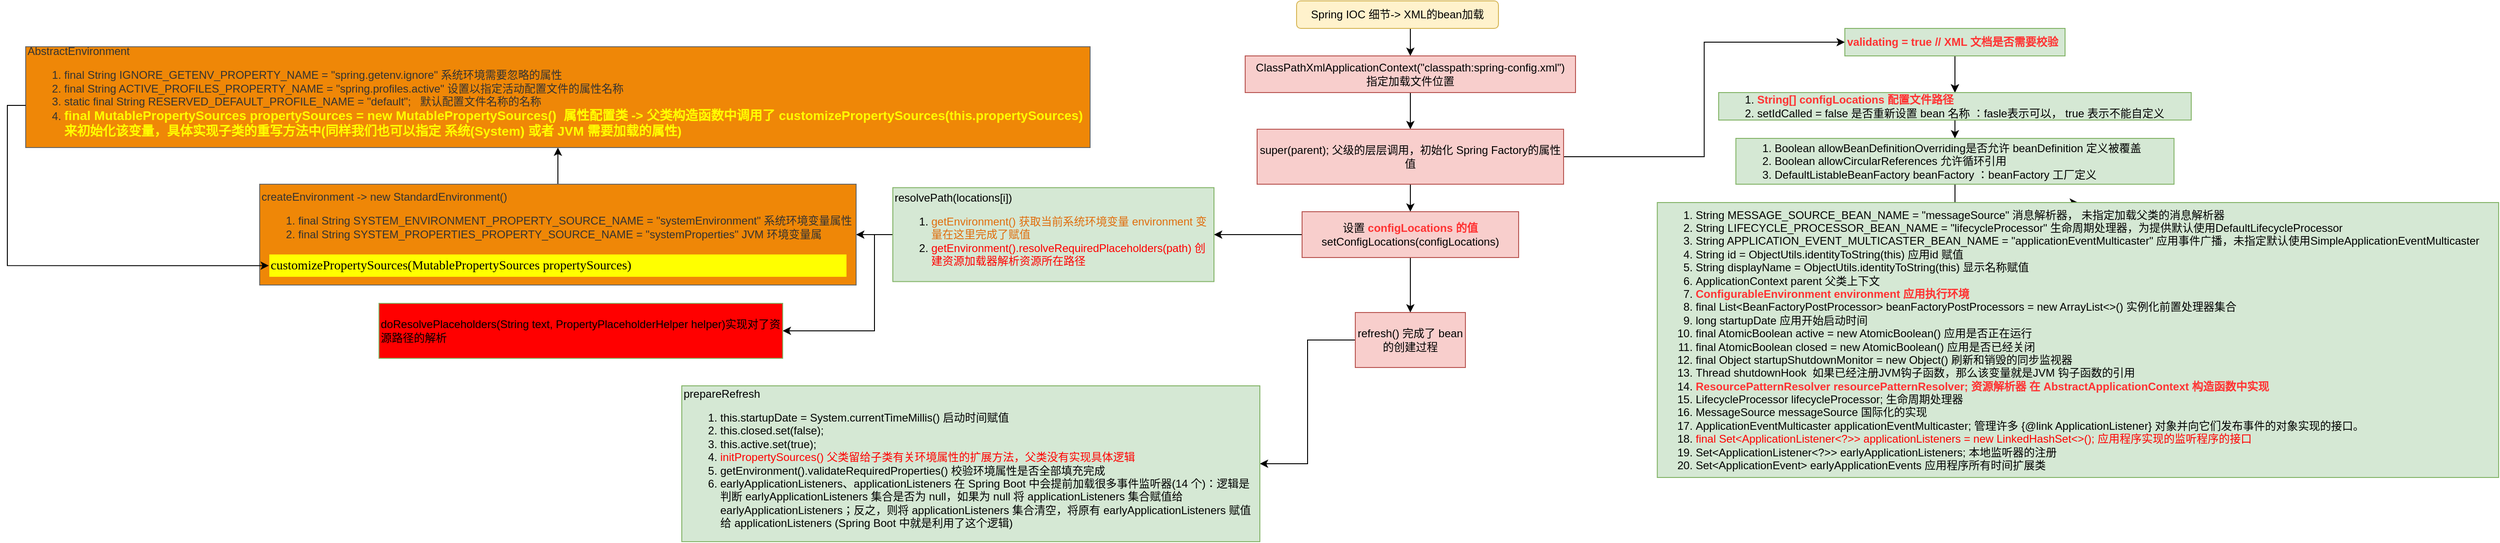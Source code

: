 <mxfile version="20.2.5" type="github">
  <diagram id="C5RBs43oDa-KdzZeNtuy" name="Page-1">
    <mxGraphModel dx="2519" dy="556" grid="1" gridSize="10" guides="1" tooltips="1" connect="1" arrows="1" fold="1" page="1" pageScale="1" pageWidth="827" pageHeight="1169" math="0" shadow="0">
      <root>
        <mxCell id="WIyWlLk6GJQsqaUBKTNV-0" />
        <mxCell id="WIyWlLk6GJQsqaUBKTNV-1" parent="WIyWlLk6GJQsqaUBKTNV-0" />
        <mxCell id="vhB5iVHmFAJZdGOzhbKn-7" style="edgeStyle=orthogonalEdgeStyle;rounded=0;orthogonalLoop=1;jettySize=auto;html=1;exitX=0.5;exitY=1;exitDx=0;exitDy=0;entryX=0.5;entryY=0;entryDx=0;entryDy=0;" parent="WIyWlLk6GJQsqaUBKTNV-1" source="vhB5iVHmFAJZdGOzhbKn-0" target="vhB5iVHmFAJZdGOzhbKn-5" edge="1">
          <mxGeometry relative="1" as="geometry" />
        </mxCell>
        <mxCell id="vhB5iVHmFAJZdGOzhbKn-0" value="Spring IOC 细节-&amp;gt; XML的bean加载" style="rounded=1;whiteSpace=wrap;html=1;fillColor=#fff2cc;strokeColor=#d6b656;" parent="WIyWlLk6GJQsqaUBKTNV-1" vertex="1">
          <mxGeometry x="290" y="20" width="220" height="30" as="geometry" />
        </mxCell>
        <mxCell id="vhB5iVHmFAJZdGOzhbKn-9" value="" style="edgeStyle=orthogonalEdgeStyle;rounded=0;orthogonalLoop=1;jettySize=auto;html=1;" parent="WIyWlLk6GJQsqaUBKTNV-1" source="vhB5iVHmFAJZdGOzhbKn-5" target="vhB5iVHmFAJZdGOzhbKn-8" edge="1">
          <mxGeometry relative="1" as="geometry" />
        </mxCell>
        <mxCell id="vhB5iVHmFAJZdGOzhbKn-5" value="ClassPathXmlApplicationContext(&quot;classpath:spring-config.xml&quot;)&lt;br&gt;指定加载文件位置" style="rounded=0;whiteSpace=wrap;html=1;fillColor=#f8cecc;strokeColor=#b85450;" parent="WIyWlLk6GJQsqaUBKTNV-1" vertex="1">
          <mxGeometry x="234" y="80" width="360" height="40" as="geometry" />
        </mxCell>
        <mxCell id="vhB5iVHmFAJZdGOzhbKn-11" value="" style="edgeStyle=orthogonalEdgeStyle;rounded=0;orthogonalLoop=1;jettySize=auto;html=1;entryX=0;entryY=0.5;entryDx=0;entryDy=0;" parent="WIyWlLk6GJQsqaUBKTNV-1" source="vhB5iVHmFAJZdGOzhbKn-8" target="vhB5iVHmFAJZdGOzhbKn-10" edge="1">
          <mxGeometry relative="1" as="geometry" />
        </mxCell>
        <mxCell id="-McDBByZdcgpEU9wJOO_-1" value="" style="edgeStyle=orthogonalEdgeStyle;rounded=0;orthogonalLoop=1;jettySize=auto;html=1;fontColor=#FF3333;" edge="1" parent="WIyWlLk6GJQsqaUBKTNV-1" source="vhB5iVHmFAJZdGOzhbKn-8" target="-McDBByZdcgpEU9wJOO_-0">
          <mxGeometry relative="1" as="geometry" />
        </mxCell>
        <mxCell id="vhB5iVHmFAJZdGOzhbKn-8" value="super(parent); 父级的层层调用，初始化 Spring Factory的属性值" style="whiteSpace=wrap;html=1;fillColor=#f8cecc;strokeColor=#b85450;rounded=0;" parent="WIyWlLk6GJQsqaUBKTNV-1" vertex="1">
          <mxGeometry x="247" y="160" width="334" height="60" as="geometry" />
        </mxCell>
        <mxCell id="vhB5iVHmFAJZdGOzhbKn-13" value="" style="edgeStyle=orthogonalEdgeStyle;rounded=0;orthogonalLoop=1;jettySize=auto;html=1;" parent="WIyWlLk6GJQsqaUBKTNV-1" source="vhB5iVHmFAJZdGOzhbKn-10" target="vhB5iVHmFAJZdGOzhbKn-12" edge="1">
          <mxGeometry relative="1" as="geometry" />
        </mxCell>
        <mxCell id="vhB5iVHmFAJZdGOzhbKn-17" style="edgeStyle=orthogonalEdgeStyle;rounded=0;orthogonalLoop=1;jettySize=auto;html=1;" parent="WIyWlLk6GJQsqaUBKTNV-1" source="vhB5iVHmFAJZdGOzhbKn-10" target="vhB5iVHmFAJZdGOzhbKn-12" edge="1">
          <mxGeometry relative="1" as="geometry" />
        </mxCell>
        <mxCell id="vhB5iVHmFAJZdGOzhbKn-10" value="&lt;font color=&quot;#ff3333&quot;&gt;&lt;b&gt;validating = true // XML 文档是否需要校验&lt;/b&gt;&lt;/font&gt;" style="whiteSpace=wrap;html=1;fillColor=#d5e8d4;strokeColor=#82b366;rounded=0;align=left;" parent="WIyWlLk6GJQsqaUBKTNV-1" vertex="1">
          <mxGeometry x="887.5" y="50" width="240" height="30" as="geometry" />
        </mxCell>
        <mxCell id="vhB5iVHmFAJZdGOzhbKn-16" value="" style="edgeStyle=orthogonalEdgeStyle;rounded=0;orthogonalLoop=1;jettySize=auto;html=1;" parent="WIyWlLk6GJQsqaUBKTNV-1" source="vhB5iVHmFAJZdGOzhbKn-12" target="vhB5iVHmFAJZdGOzhbKn-15" edge="1">
          <mxGeometry relative="1" as="geometry" />
        </mxCell>
        <mxCell id="vhB5iVHmFAJZdGOzhbKn-12" value="&lt;ol&gt;&lt;li&gt;&lt;font color=&quot;#ff3333&quot;&gt;&lt;b&gt;String[] configLocations 配置文件路径&lt;/b&gt;&lt;/font&gt;&lt;/li&gt;&lt;li&gt;setIdCalled = false 是否重新设置 bean 名称 ：fasle表示可以， true 表示不能自定义&lt;/li&gt;&lt;/ol&gt;" style="whiteSpace=wrap;html=1;fillColor=#d5e8d4;strokeColor=#82b366;rounded=0;align=left;" parent="WIyWlLk6GJQsqaUBKTNV-1" vertex="1">
          <mxGeometry x="750" y="120" width="515" height="30" as="geometry" />
        </mxCell>
        <mxCell id="vhB5iVHmFAJZdGOzhbKn-19" value="" style="edgeStyle=orthogonalEdgeStyle;rounded=0;orthogonalLoop=1;jettySize=auto;html=1;" parent="WIyWlLk6GJQsqaUBKTNV-1" source="vhB5iVHmFAJZdGOzhbKn-15" target="vhB5iVHmFAJZdGOzhbKn-18" edge="1">
          <mxGeometry relative="1" as="geometry" />
        </mxCell>
        <mxCell id="vhB5iVHmFAJZdGOzhbKn-15" value="&lt;ol&gt;&lt;li&gt;&lt;span style=&quot;background-color: initial;&quot;&gt;Boolean allowBeanDefinitionOverriding是否允许 beanDefinition 定义被覆盖&lt;/span&gt;&lt;/li&gt;&lt;li&gt;&lt;span style=&quot;background-color: initial;&quot;&gt;Boolean allowCircularReferences 允许循环引用&lt;/span&gt;&lt;/li&gt;&lt;li&gt;&lt;span style=&quot;background-color: initial;&quot;&gt;DefaultListableBeanFactory beanFactory ：beanFactory 工厂定义&lt;/span&gt;&lt;/li&gt;&lt;/ol&gt;" style="whiteSpace=wrap;html=1;fillColor=#d5e8d4;strokeColor=#82b366;rounded=0;align=left;" parent="WIyWlLk6GJQsqaUBKTNV-1" vertex="1">
          <mxGeometry x="768.75" y="170" width="477.5" height="50" as="geometry" />
        </mxCell>
        <mxCell id="vhB5iVHmFAJZdGOzhbKn-18" value="&lt;ol&gt;&lt;li&gt;String MESSAGE_SOURCE_BEAN_NAME = &quot;messageSource&quot; 消息解析器， 未指定加载父类的消息解析器&lt;br&gt;&lt;/li&gt;&lt;li&gt;String LIFECYCLE_PROCESSOR_BEAN_NAME = &quot;lifecycleProcessor&quot; 生命周期处理器，为提供默认使用DefaultLifecycleProcessor&lt;/li&gt;&lt;li&gt;String APPLICATION_EVENT_MULTICASTER_BEAN_NAME = &quot;applicationEventMulticaster&quot; 应用事件广播，未指定默认使用SimpleApplicationEventMulticaster&lt;br&gt;&lt;/li&gt;&lt;li&gt;String id = ObjectUtils.identityToString(this) 应用id 赋值&lt;br&gt;&lt;/li&gt;&lt;li&gt;String displayName = ObjectUtils.identityToString(this) 显示名称赋值&lt;br&gt;&lt;/li&gt;&lt;li&gt;ApplicationContext parent 父类上下文&lt;br&gt;&lt;/li&gt;&lt;li&gt;&lt;font color=&quot;#ff3333&quot;&gt;&lt;b&gt;ConfigurableEnvironment environment 应用执行环境&amp;nbsp;&lt;/b&gt;&lt;/font&gt;&lt;br&gt;&lt;/li&gt;&lt;li&gt;final List&amp;lt;BeanFactoryPostProcessor&amp;gt; beanFactoryPostProcessors = new ArrayList&amp;lt;&amp;gt;() 实例化前置处理器集合&lt;br&gt;&lt;/li&gt;&lt;li&gt;long startupDate 应用开始启动时间&lt;br&gt;&lt;/li&gt;&lt;li&gt;final AtomicBoolean active = new AtomicBoolean() 应用是否正在运行&lt;/li&gt;&lt;li&gt;final AtomicBoolean closed = new AtomicBoolean() 应用是否已经关闭&lt;br&gt;&lt;/li&gt;&lt;li&gt;final Object startupShutdownMonitor = new Object() 刷新和销毁的同步监视器&lt;/li&gt;&lt;li&gt;Thread shutdownHook&amp;nbsp; 如果已经注册JVM钩子函数，那么该变量就是JVM 钩子函数的引用&lt;br&gt;&lt;/li&gt;&lt;li&gt;&lt;b&gt;&lt;font color=&quot;#ff3333&quot;&gt;ResourcePatternResolver resourcePatternResolver; 资源解析器 在&amp;nbsp;&lt;/font&gt;&lt;/b&gt;&lt;font color=&quot;#ff3333&quot;&gt;&lt;b&gt;AbstractApplicationContext 构造函数中实现&lt;/b&gt;&lt;/font&gt;&lt;br&gt;&lt;/li&gt;&lt;li&gt;LifecycleProcessor lifecycleProcessor; 生命周期处理器&lt;br&gt;&lt;/li&gt;&lt;li&gt;MessageSource messageSource 国际化的实现&lt;br&gt;&lt;/li&gt;&lt;li&gt;ApplicationEventMulticaster applicationEventMulticaster; 管理许多 {@link ApplicationListener} 对象并向它们发布事件的对象实现的接口。&lt;br&gt;&lt;/li&gt;&lt;li&gt;&lt;font color=&quot;#ff0000&quot;&gt;final Set&amp;lt;ApplicationListener&amp;lt;?&amp;gt;&amp;gt; applicationListeners = new LinkedHashSet&amp;lt;&amp;gt;(); 应用程序实现的监听程序的接口&lt;/font&gt;&lt;br&gt;&lt;/li&gt;&lt;li&gt;Set&amp;lt;ApplicationListener&amp;lt;?&amp;gt;&amp;gt; earlyApplicationListeners; 本地监听器的注册&lt;br&gt;&lt;/li&gt;&lt;li&gt;Set&amp;lt;ApplicationEvent&amp;gt; earlyApplicationEvents 应用程序所有时间扩展类&lt;br&gt;&lt;/li&gt;&lt;/ol&gt;" style="whiteSpace=wrap;html=1;align=left;fillColor=#d5e8d4;strokeColor=#82b366;rounded=0;" parent="WIyWlLk6GJQsqaUBKTNV-1" vertex="1">
          <mxGeometry x="683.13" y="240" width="916.87" height="300" as="geometry" />
        </mxCell>
        <mxCell id="-McDBByZdcgpEU9wJOO_-5" value="" style="edgeStyle=orthogonalEdgeStyle;rounded=0;orthogonalLoop=1;jettySize=auto;html=1;fontColor=#000000;entryX=1;entryY=0.5;entryDx=0;entryDy=0;" edge="1" parent="WIyWlLk6GJQsqaUBKTNV-1" source="-McDBByZdcgpEU9wJOO_-0" target="-McDBByZdcgpEU9wJOO_-4">
          <mxGeometry relative="1" as="geometry" />
        </mxCell>
        <mxCell id="-McDBByZdcgpEU9wJOO_-32" value="" style="edgeStyle=orthogonalEdgeStyle;rounded=0;orthogonalLoop=1;jettySize=auto;html=1;fontFamily=Verdana;fontSize=14;fontColor=#FF0000;" edge="1" parent="WIyWlLk6GJQsqaUBKTNV-1" source="-McDBByZdcgpEU9wJOO_-0" target="-McDBByZdcgpEU9wJOO_-31">
          <mxGeometry relative="1" as="geometry" />
        </mxCell>
        <mxCell id="-McDBByZdcgpEU9wJOO_-0" value="设置&amp;nbsp;&lt;span style=&quot;text-align: left;&quot;&gt;&lt;font style=&quot;font-weight: bold;&quot; color=&quot;#ff3333&quot;&gt;configLocations 的值&lt;/font&gt;&lt;br&gt;&lt;div style=&quot;text-align: left;&quot;&gt;&lt;span style=&quot;background-color: initial; text-align: center;&quot;&gt;setConfigLocations(configLocations)&lt;/span&gt;&lt;/div&gt;&lt;/span&gt;" style="whiteSpace=wrap;html=1;fillColor=#f8cecc;strokeColor=#b85450;rounded=0;" vertex="1" parent="WIyWlLk6GJQsqaUBKTNV-1">
          <mxGeometry x="296" y="250" width="236" height="50" as="geometry" />
        </mxCell>
        <mxCell id="-McDBByZdcgpEU9wJOO_-7" value="" style="edgeStyle=orthogonalEdgeStyle;rounded=0;orthogonalLoop=1;jettySize=auto;html=1;fontColor=#000000;" edge="1" parent="WIyWlLk6GJQsqaUBKTNV-1" source="-McDBByZdcgpEU9wJOO_-4" target="-McDBByZdcgpEU9wJOO_-6">
          <mxGeometry relative="1" as="geometry" />
        </mxCell>
        <mxCell id="-McDBByZdcgpEU9wJOO_-28" style="edgeStyle=orthogonalEdgeStyle;rounded=0;orthogonalLoop=1;jettySize=auto;html=1;exitX=0;exitY=0.5;exitDx=0;exitDy=0;entryX=1;entryY=0.5;entryDx=0;entryDy=0;fontFamily=Verdana;fontSize=14;fontColor=#000000;" edge="1" parent="WIyWlLk6GJQsqaUBKTNV-1" source="-McDBByZdcgpEU9wJOO_-4" target="-McDBByZdcgpEU9wJOO_-26">
          <mxGeometry relative="1" as="geometry">
            <Array as="points">
              <mxPoint x="-170" y="275" />
              <mxPoint x="-170" y="380" />
            </Array>
          </mxGeometry>
        </mxCell>
        <mxCell id="-McDBByZdcgpEU9wJOO_-4" value="resolvePath(locations[i])&lt;br&gt;&lt;ol&gt;&lt;li&gt;&lt;font color=&quot;#e06d0d&quot;&gt;getEnvironment() 获取当前系统环境变量 environment 变量在这里完成了赋值&lt;/font&gt;&lt;/li&gt;&lt;li&gt;&lt;font color=&quot;#ff0000&quot;&gt;getEnvironment().resolveRequiredPlaceholders(path) 创建资源加载器解析资源所在路径&lt;/font&gt;&lt;br&gt;&lt;/li&gt;&lt;/ol&gt;" style="whiteSpace=wrap;html=1;fillColor=#d5e8d4;strokeColor=#82b366;rounded=0;align=left;" vertex="1" parent="WIyWlLk6GJQsqaUBKTNV-1">
          <mxGeometry x="-150" y="223.75" width="350" height="102.5" as="geometry" />
        </mxCell>
        <mxCell id="-McDBByZdcgpEU9wJOO_-9" value="" style="edgeStyle=orthogonalEdgeStyle;rounded=0;orthogonalLoop=1;jettySize=auto;html=1;fontColor=#E06D0D;" edge="1" parent="WIyWlLk6GJQsqaUBKTNV-1" source="-McDBByZdcgpEU9wJOO_-6" target="-McDBByZdcgpEU9wJOO_-8">
          <mxGeometry relative="1" as="geometry" />
        </mxCell>
        <mxCell id="-McDBByZdcgpEU9wJOO_-8" value="AbstractEnvironment&lt;br&gt;&lt;ol&gt;&lt;li&gt;final String IGNORE_GETENV_PROPERTY_NAME = &quot;spring.getenv.ignore&quot; 系统环境需要忽略的属性&lt;br&gt;&lt;/li&gt;&lt;li&gt;final String ACTIVE_PROFILES_PROPERTY_NAME = &quot;spring.profiles.active&quot;&amp;nbsp;设置以指定活动配置文件的属性名称&lt;br&gt;&lt;/li&gt;&lt;li&gt;static final String RESERVED_DEFAULT_PROFILE_NAME = &quot;default&quot;;&amp;nbsp; &amp;nbsp;默认配置文件名称的名称&lt;br&gt;&lt;/li&gt;&lt;li&gt;&lt;b&gt;&lt;font color=&quot;#ffff00&quot; style=&quot;font-size: 14px;&quot;&gt;final MutablePropertySources propertySources = new MutablePropertySources()&amp;nbsp; 属性配置类 -&amp;gt; 父类构造函数中调用了&amp;nbsp;customizePropertySources(this.propertySources) 来初始化该变量，具体实现子类的重写方法中(同样我们也可以指定 系统(System) 或者 JVM 需要加载的属性)&lt;/font&gt;&lt;/b&gt;&lt;br&gt;&lt;/li&gt;&lt;/ol&gt;" style="whiteSpace=wrap;html=1;align=left;fillColor=#EF8707;strokeColor=#666666;fontColor=#333333;rounded=0;" vertex="1" parent="WIyWlLk6GJQsqaUBKTNV-1">
          <mxGeometry x="-1095" y="70" width="1160" height="110" as="geometry" />
        </mxCell>
        <mxCell id="-McDBByZdcgpEU9wJOO_-16" value="" style="group" vertex="1" connectable="0" parent="WIyWlLk6GJQsqaUBKTNV-1">
          <mxGeometry x="-840" y="220" width="650" height="110" as="geometry" />
        </mxCell>
        <mxCell id="-McDBByZdcgpEU9wJOO_-6" value="createEnvironment -&amp;gt; new StandardEnvironment()&lt;br&gt;&lt;ol&gt;&lt;li&gt;final String SYSTEM_ENVIRONMENT_PROPERTY_SOURCE_NAME = &quot;systemEnvironment&quot; 系统环境变量属性&lt;br&gt;&lt;/li&gt;&lt;li&gt;final String SYSTEM_PROPERTIES_PROPERTY_SOURCE_NAME = &quot;systemProperties&quot; JVM 环境变量属&lt;/li&gt;&lt;/ol&gt;" style="whiteSpace=wrap;html=1;align=left;fillColor=#EF8707;strokeColor=#666666;rounded=0;fontColor=#333333;horizontal=1;verticalAlign=top;" vertex="1" parent="-McDBByZdcgpEU9wJOO_-16">
          <mxGeometry width="650" height="110.0" as="geometry" />
        </mxCell>
        <mxCell id="-McDBByZdcgpEU9wJOO_-15" value="&lt;font color=&quot;#000000&quot;&gt;customizePropertySources(MutablePropertySources propertySources)&lt;/font&gt;" style="rounded=0;whiteSpace=wrap;html=1;fontFamily=Verdana;fontSize=14;fontColor=#FFFF00;strokeColor=#EF8707;fillColor=#FFFF00;align=left;" vertex="1" parent="-McDBByZdcgpEU9wJOO_-16">
          <mxGeometry x="10" y="76.154" width="630" height="25.385" as="geometry" />
        </mxCell>
        <mxCell id="-McDBByZdcgpEU9wJOO_-18" style="edgeStyle=orthogonalEdgeStyle;rounded=0;orthogonalLoop=1;jettySize=auto;html=1;entryX=0;entryY=0.5;entryDx=0;entryDy=0;fontFamily=Verdana;fontSize=14;fontColor=#000000;exitX=0;exitY=0.582;exitDx=0;exitDy=0;exitPerimeter=0;" edge="1" parent="WIyWlLk6GJQsqaUBKTNV-1" source="-McDBByZdcgpEU9wJOO_-8" target="-McDBByZdcgpEU9wJOO_-15">
          <mxGeometry relative="1" as="geometry" />
        </mxCell>
        <mxCell id="-McDBByZdcgpEU9wJOO_-26" value="doResolvePlaceholders(String text, PropertyPlaceholderHelper helper)实现对了资源路径的解析" style="whiteSpace=wrap;html=1;align=left;fillColor=#FF0000;strokeColor=#82b366;rounded=0;" vertex="1" parent="WIyWlLk6GJQsqaUBKTNV-1">
          <mxGeometry x="-710" y="350" width="440" height="60" as="geometry" />
        </mxCell>
        <mxCell id="-McDBByZdcgpEU9wJOO_-36" value="" style="edgeStyle=orthogonalEdgeStyle;rounded=0;orthogonalLoop=1;jettySize=auto;html=1;fontFamily=Verdana;fontSize=14;fontColor=#FF0000;entryX=1;entryY=0.5;entryDx=0;entryDy=0;" edge="1" parent="WIyWlLk6GJQsqaUBKTNV-1" source="-McDBByZdcgpEU9wJOO_-31" target="-McDBByZdcgpEU9wJOO_-35">
          <mxGeometry relative="1" as="geometry" />
        </mxCell>
        <mxCell id="-McDBByZdcgpEU9wJOO_-31" value="refresh() 完成了 bean 的创建过程" style="whiteSpace=wrap;html=1;fillColor=#f8cecc;strokeColor=#b85450;rounded=0;" vertex="1" parent="WIyWlLk6GJQsqaUBKTNV-1">
          <mxGeometry x="354" y="360" width="120" height="60" as="geometry" />
        </mxCell>
        <mxCell id="-McDBByZdcgpEU9wJOO_-35" value="prepareRefresh&lt;br&gt;&lt;ol&gt;&lt;li&gt;&lt;span style=&quot;background-color: initial;&quot;&gt;this.startupDate = System.currentTimeMillis() 启动时间赋值&lt;/span&gt;&lt;br&gt;&lt;/li&gt;&lt;li&gt;this.closed.set(false);&amp;nbsp;&lt;br&gt;&lt;/li&gt;&lt;li&gt;this.active.set(true);&lt;br&gt;&lt;/li&gt;&lt;li&gt;&lt;font color=&quot;#ff0000&quot;&gt;initPropertySources() 父类留给子类有关环境属性的扩展方法，父类没有实现具体逻辑&lt;/font&gt;&lt;/li&gt;&lt;li&gt;getEnvironment().validateRequiredProperties() 校验环境属性是否全部填充完成&lt;br&gt;&lt;/li&gt;&lt;li&gt;earlyApplicationListeners、applicationListeners 在 Spring Boot 中会提前加载很多事件监听器(14 个)：逻辑是判断 earlyApplicationListeners 集合是否为 null，如果为 null 将 applicationListeners 集合赋值给 earlyApplicationListeners；反之，则将 applicationListeners 集合清空，将原有 earlyApplicationListeners 赋值给 applicationListeners (Spring Boot 中就是利用了这个逻辑)&lt;/li&gt;&lt;/ol&gt;" style="whiteSpace=wrap;html=1;fillColor=#d5e8d4;strokeColor=#82b366;rounded=0;align=left;" vertex="1" parent="WIyWlLk6GJQsqaUBKTNV-1">
          <mxGeometry x="-380" y="440" width="630" height="170" as="geometry" />
        </mxCell>
      </root>
    </mxGraphModel>
  </diagram>
</mxfile>
